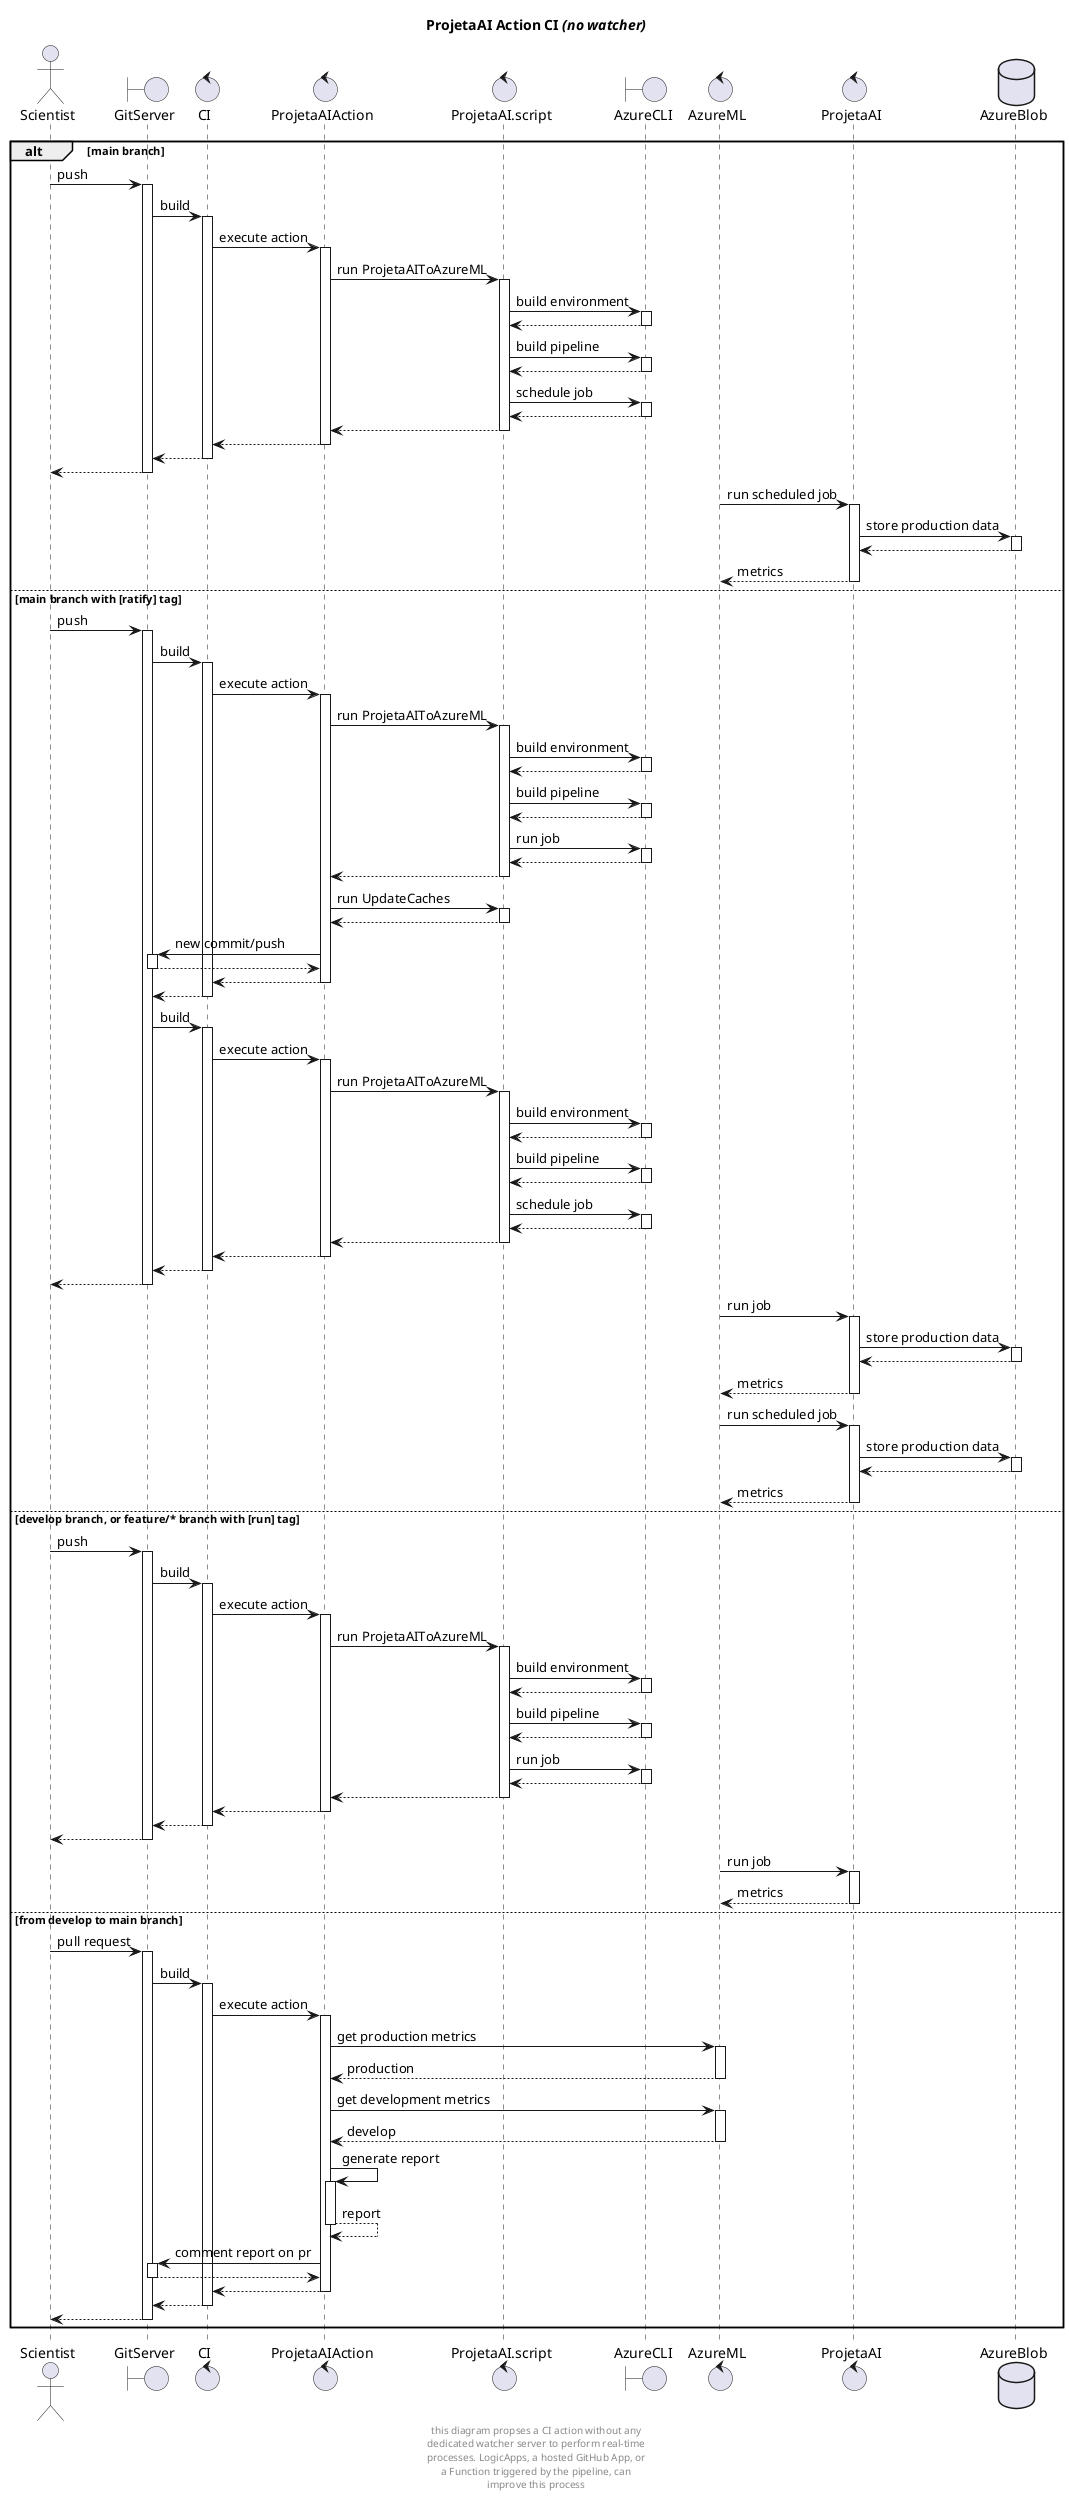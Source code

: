 @startuml

autoactivate on

actor Scientist
boundary GitServer
control CI
control ProjetaAIAction
control ProjetaAI.script
boundary AzureCLI
control AzureML
control ProjetaAI
database AzureBlob


title ProjetaAI Action CI //(no watcher)//

alt main branch
  Scientist -> GitServer: push
    GitServer -> CI: build
      CI -> ProjetaAIAction: execute action
        ProjetaAIAction -> ProjetaAI.script: run ProjetaAIToAzureML
          ProjetaAI.script -> AzureCLI: build environment
          return
          ProjetaAI.script -> AzureCLI: build pipeline
          return
          ProjetaAI.script -> AzureCLI: schedule job
          return
        return
      return
    return
  return
  AzureML -> ProjetaAI: run scheduled job
    ProjetaAI -> AzureBlob: store production data
    return
  return metrics

else main branch with [ratify] tag
  Scientist -> GitServer: push
    GitServer -> CI: build
      CI -> ProjetaAIAction: execute action
        ProjetaAIAction -> ProjetaAI.script: run ProjetaAIToAzureML
          ProjetaAI.script -> AzureCLI: build environment
          return
          ProjetaAI.script -> AzureCLI: build pipeline
          return
          ProjetaAI.script -> AzureCLI: run job
          return
        return
        ProjetaAIAction -> ProjetaAI.script: run UpdateCaches
        return
        ProjetaAIAction -> GitServer: new commit/push
        return
      return
    return
    GitServer -> CI: build
      CI -> ProjetaAIAction: execute action
        ProjetaAIAction -> ProjetaAI.script: run ProjetaAIToAzureML
          ProjetaAI.script -> AzureCLI: build environment
          return
          ProjetaAI.script -> AzureCLI: build pipeline
          return
          ProjetaAI.script -> AzureCLI: schedule job
          return
        return
      return
    return
  return
  AzureML -> ProjetaAI: run job
    ProjetaAI -> AzureBlob: store production data
    return
  return metrics
  AzureML -> ProjetaAI: run scheduled job
    ProjetaAI -> AzureBlob: store production data
    return
  return metrics

else develop branch, or feature/* branch with [run] tag
  Scientist -> GitServer: push
    GitServer -> CI: build
      CI -> ProjetaAIAction: execute action
        ProjetaAIAction -> ProjetaAI.script: run ProjetaAIToAzureML
          ProjetaAI.script -> AzureCLI: build environment
          return
          ProjetaAI.script -> AzureCLI: build pipeline
          return
          ProjetaAI.script -> AzureCLI: run job
          return
        return
      return
    return
  return
  AzureML -> ProjetaAI: run job
  return metrics

else from develop to main branch
  Scientist -> GitServer: pull request
    GitServer -> CI: build
      CI -> ProjetaAIAction: execute action
        ProjetaAIAction -> AzureML: get production metrics
        return production
        ProjetaAIAction -> AzureML: get development metrics
        return develop
        ProjetaAIAction -> ProjetaAIAction: generate report
        return report
        ProjetaAIAction -> GitServer: comment report on pr
        return
      return
    return
  return
end

center footer
this diagram propses a CI action without any
dedicated watcher server to perform real-time
processes. LogicApps, a hosted GitHub App, or
a Function triggered by the pipeline, can
improve this process
endfooter

@enduml
